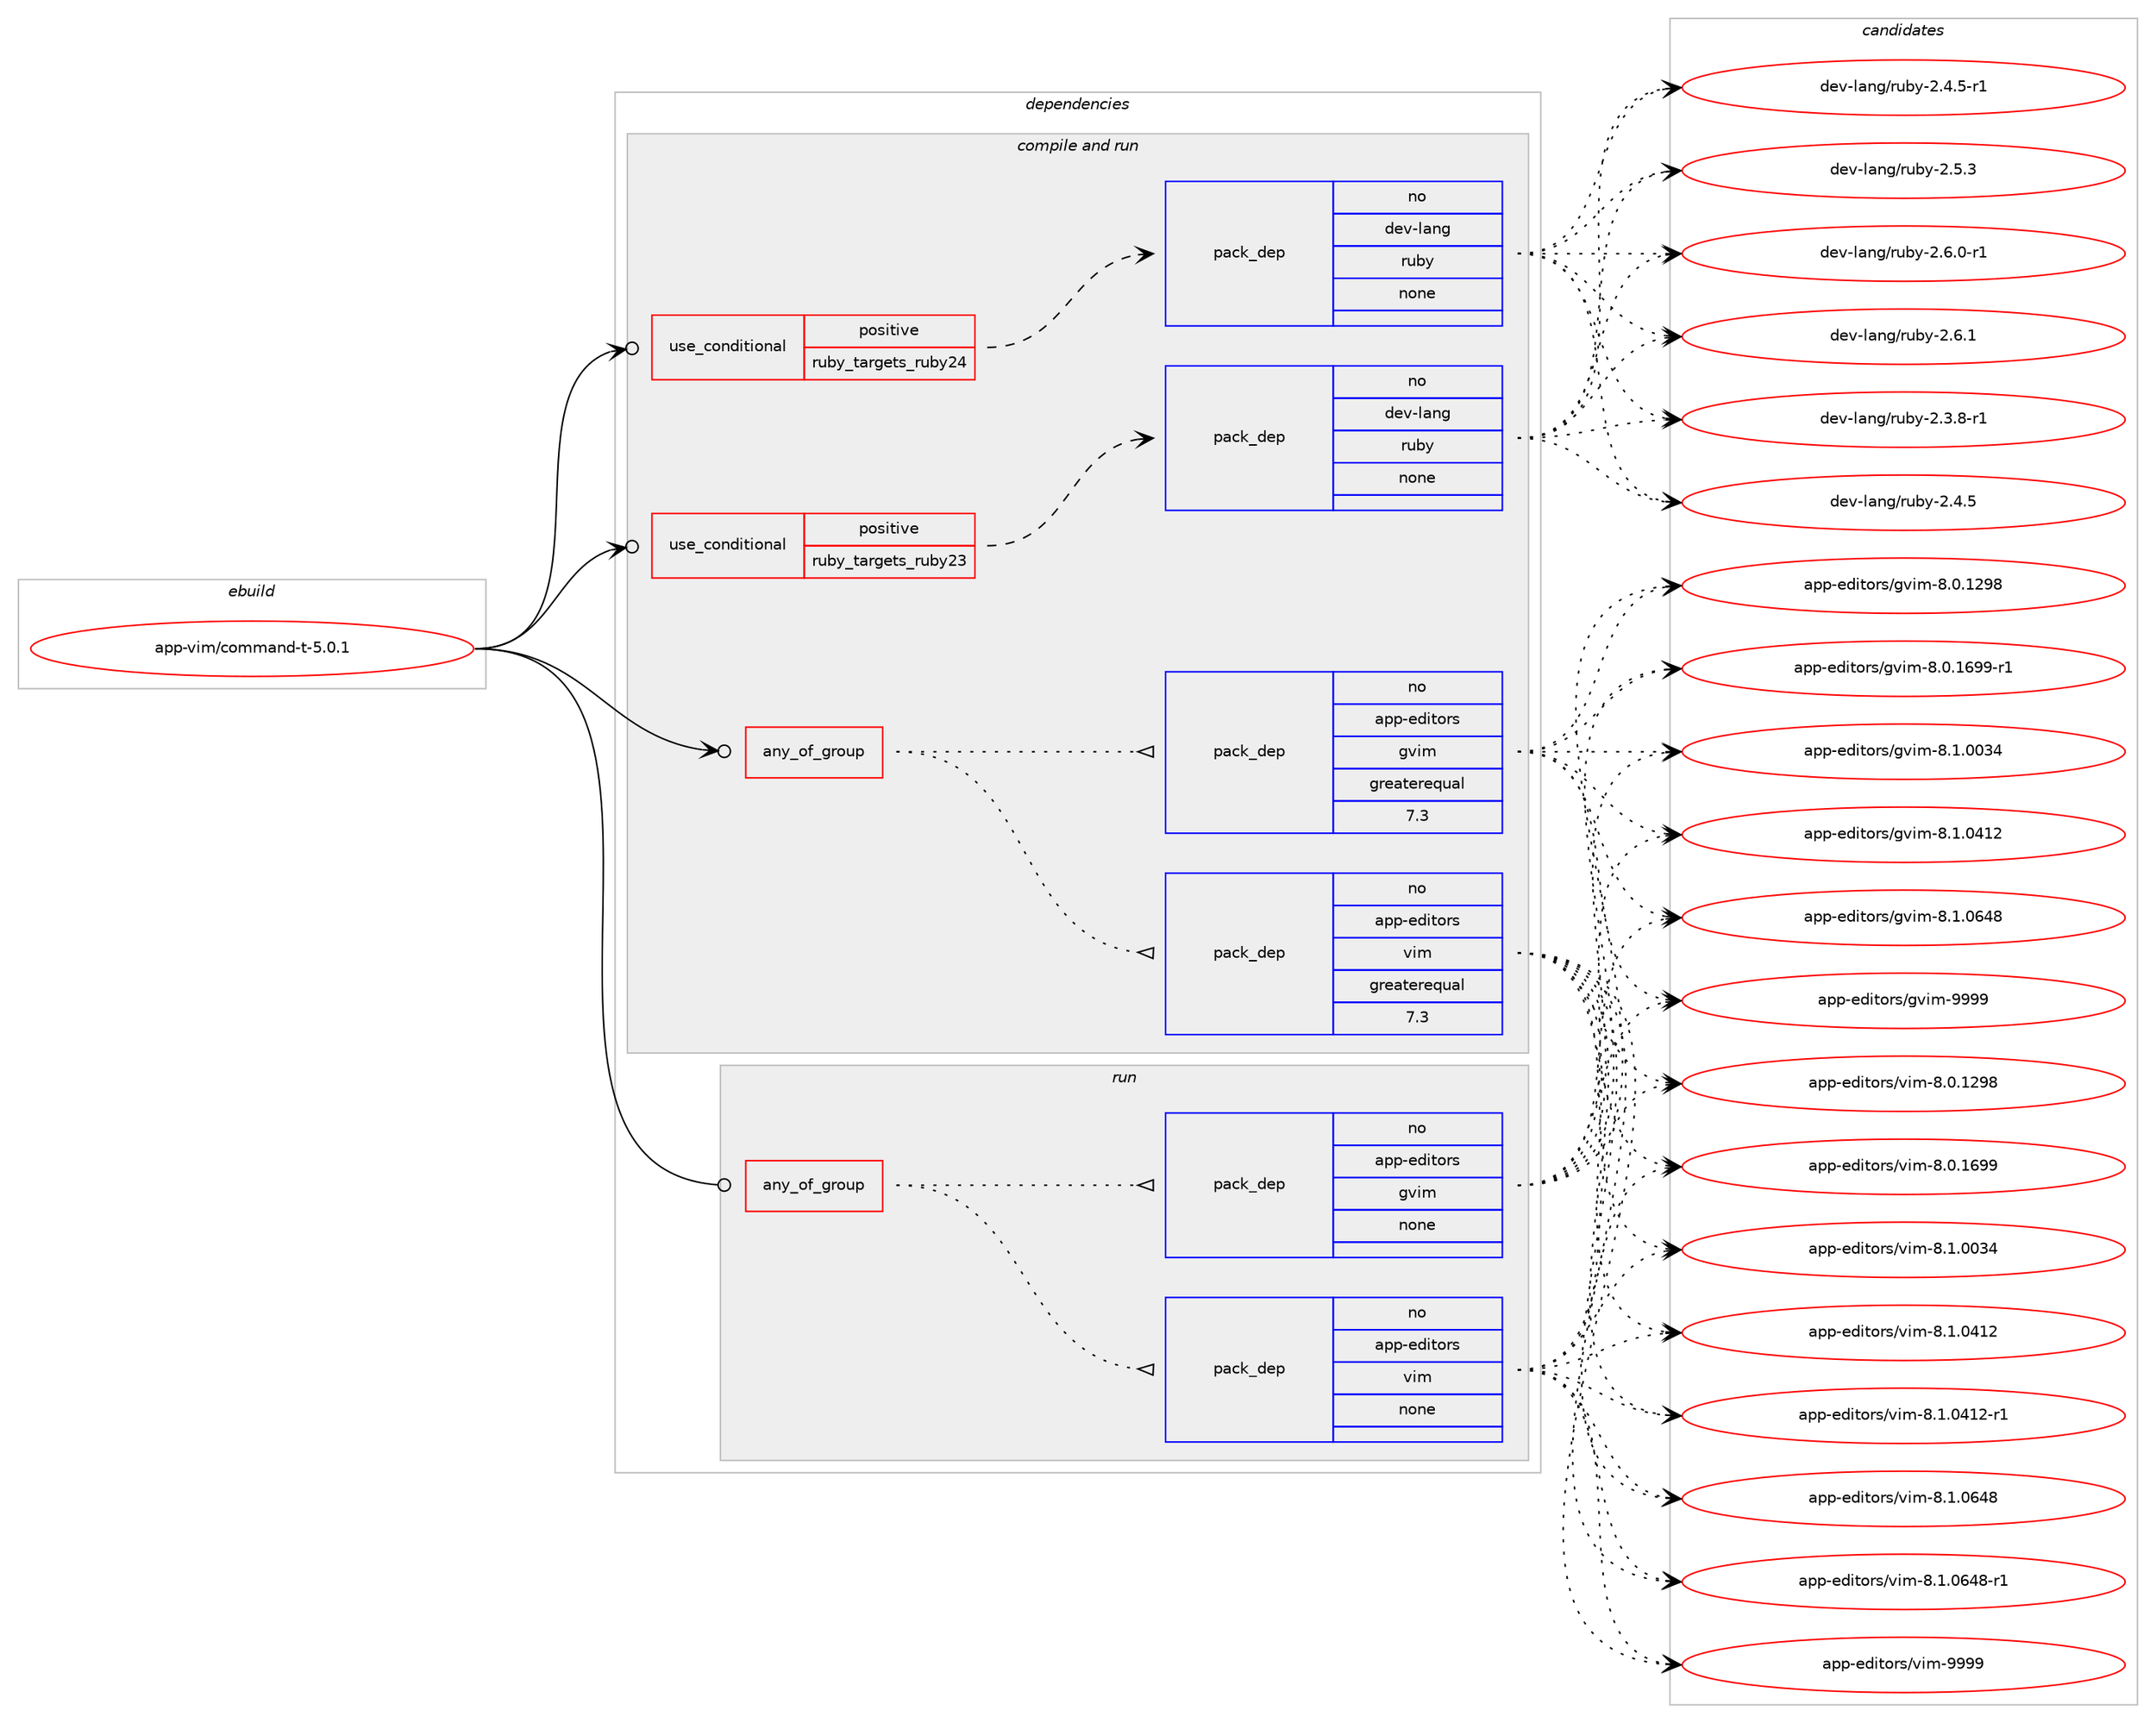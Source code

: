 digraph prolog {

# *************
# Graph options
# *************

newrank=true;
concentrate=true;
compound=true;
graph [rankdir=LR,fontname=Helvetica,fontsize=10,ranksep=1.5];#, ranksep=2.5, nodesep=0.2];
edge  [arrowhead=vee];
node  [fontname=Helvetica,fontsize=10];

# **********
# The ebuild
# **********

subgraph cluster_leftcol {
color=gray;
rank=same;
label=<<i>ebuild</i>>;
id [label="app-vim/command-t-5.0.1", color=red, width=4, href="../app-vim/command-t-5.0.1.svg"];
}

# ****************
# The dependencies
# ****************

subgraph cluster_midcol {
color=gray;
label=<<i>dependencies</i>>;
subgraph cluster_compile {
fillcolor="#eeeeee";
style=filled;
label=<<i>compile</i>>;
}
subgraph cluster_compileandrun {
fillcolor="#eeeeee";
style=filled;
label=<<i>compile and run</i>>;
subgraph any20069 {
dependency1313985 [label=<<TABLE BORDER="0" CELLBORDER="1" CELLSPACING="0" CELLPADDING="4"><TR><TD CELLPADDING="10">any_of_group</TD></TR></TABLE>>, shape=none, color=red];subgraph pack937000 {
dependency1313986 [label=<<TABLE BORDER="0" CELLBORDER="1" CELLSPACING="0" CELLPADDING="4" WIDTH="220"><TR><TD ROWSPAN="6" CELLPADDING="30">pack_dep</TD></TR><TR><TD WIDTH="110">no</TD></TR><TR><TD>app-editors</TD></TR><TR><TD>vim</TD></TR><TR><TD>greaterequal</TD></TR><TR><TD>7.3</TD></TR></TABLE>>, shape=none, color=blue];
}
dependency1313985:e -> dependency1313986:w [weight=20,style="dotted",arrowhead="oinv"];
subgraph pack937001 {
dependency1313987 [label=<<TABLE BORDER="0" CELLBORDER="1" CELLSPACING="0" CELLPADDING="4" WIDTH="220"><TR><TD ROWSPAN="6" CELLPADDING="30">pack_dep</TD></TR><TR><TD WIDTH="110">no</TD></TR><TR><TD>app-editors</TD></TR><TR><TD>gvim</TD></TR><TR><TD>greaterequal</TD></TR><TR><TD>7.3</TD></TR></TABLE>>, shape=none, color=blue];
}
dependency1313985:e -> dependency1313987:w [weight=20,style="dotted",arrowhead="oinv"];
}
id:e -> dependency1313985:w [weight=20,style="solid",arrowhead="odotvee"];
subgraph cond356366 {
dependency1313988 [label=<<TABLE BORDER="0" CELLBORDER="1" CELLSPACING="0" CELLPADDING="4"><TR><TD ROWSPAN="3" CELLPADDING="10">use_conditional</TD></TR><TR><TD>positive</TD></TR><TR><TD>ruby_targets_ruby23</TD></TR></TABLE>>, shape=none, color=red];
subgraph pack937002 {
dependency1313989 [label=<<TABLE BORDER="0" CELLBORDER="1" CELLSPACING="0" CELLPADDING="4" WIDTH="220"><TR><TD ROWSPAN="6" CELLPADDING="30">pack_dep</TD></TR><TR><TD WIDTH="110">no</TD></TR><TR><TD>dev-lang</TD></TR><TR><TD>ruby</TD></TR><TR><TD>none</TD></TR><TR><TD></TD></TR></TABLE>>, shape=none, color=blue];
}
dependency1313988:e -> dependency1313989:w [weight=20,style="dashed",arrowhead="vee"];
}
id:e -> dependency1313988:w [weight=20,style="solid",arrowhead="odotvee"];
subgraph cond356367 {
dependency1313990 [label=<<TABLE BORDER="0" CELLBORDER="1" CELLSPACING="0" CELLPADDING="4"><TR><TD ROWSPAN="3" CELLPADDING="10">use_conditional</TD></TR><TR><TD>positive</TD></TR><TR><TD>ruby_targets_ruby24</TD></TR></TABLE>>, shape=none, color=red];
subgraph pack937003 {
dependency1313991 [label=<<TABLE BORDER="0" CELLBORDER="1" CELLSPACING="0" CELLPADDING="4" WIDTH="220"><TR><TD ROWSPAN="6" CELLPADDING="30">pack_dep</TD></TR><TR><TD WIDTH="110">no</TD></TR><TR><TD>dev-lang</TD></TR><TR><TD>ruby</TD></TR><TR><TD>none</TD></TR><TR><TD></TD></TR></TABLE>>, shape=none, color=blue];
}
dependency1313990:e -> dependency1313991:w [weight=20,style="dashed",arrowhead="vee"];
}
id:e -> dependency1313990:w [weight=20,style="solid",arrowhead="odotvee"];
}
subgraph cluster_run {
fillcolor="#eeeeee";
style=filled;
label=<<i>run</i>>;
subgraph any20070 {
dependency1313992 [label=<<TABLE BORDER="0" CELLBORDER="1" CELLSPACING="0" CELLPADDING="4"><TR><TD CELLPADDING="10">any_of_group</TD></TR></TABLE>>, shape=none, color=red];subgraph pack937004 {
dependency1313993 [label=<<TABLE BORDER="0" CELLBORDER="1" CELLSPACING="0" CELLPADDING="4" WIDTH="220"><TR><TD ROWSPAN="6" CELLPADDING="30">pack_dep</TD></TR><TR><TD WIDTH="110">no</TD></TR><TR><TD>app-editors</TD></TR><TR><TD>vim</TD></TR><TR><TD>none</TD></TR><TR><TD></TD></TR></TABLE>>, shape=none, color=blue];
}
dependency1313992:e -> dependency1313993:w [weight=20,style="dotted",arrowhead="oinv"];
subgraph pack937005 {
dependency1313994 [label=<<TABLE BORDER="0" CELLBORDER="1" CELLSPACING="0" CELLPADDING="4" WIDTH="220"><TR><TD ROWSPAN="6" CELLPADDING="30">pack_dep</TD></TR><TR><TD WIDTH="110">no</TD></TR><TR><TD>app-editors</TD></TR><TR><TD>gvim</TD></TR><TR><TD>none</TD></TR><TR><TD></TD></TR></TABLE>>, shape=none, color=blue];
}
dependency1313992:e -> dependency1313994:w [weight=20,style="dotted",arrowhead="oinv"];
}
id:e -> dependency1313992:w [weight=20,style="solid",arrowhead="odot"];
}
}

# **************
# The candidates
# **************

subgraph cluster_choices {
rank=same;
color=gray;
label=<<i>candidates</i>>;

subgraph choice937000 {
color=black;
nodesep=1;
choice971121124510110010511611111411547118105109455646484649505756 [label="app-editors/vim-8.0.1298", color=red, width=4,href="../app-editors/vim-8.0.1298.svg"];
choice971121124510110010511611111411547118105109455646484649545757 [label="app-editors/vim-8.0.1699", color=red, width=4,href="../app-editors/vim-8.0.1699.svg"];
choice971121124510110010511611111411547118105109455646494648485152 [label="app-editors/vim-8.1.0034", color=red, width=4,href="../app-editors/vim-8.1.0034.svg"];
choice971121124510110010511611111411547118105109455646494648524950 [label="app-editors/vim-8.1.0412", color=red, width=4,href="../app-editors/vim-8.1.0412.svg"];
choice9711211245101100105116111114115471181051094556464946485249504511449 [label="app-editors/vim-8.1.0412-r1", color=red, width=4,href="../app-editors/vim-8.1.0412-r1.svg"];
choice971121124510110010511611111411547118105109455646494648545256 [label="app-editors/vim-8.1.0648", color=red, width=4,href="../app-editors/vim-8.1.0648.svg"];
choice9711211245101100105116111114115471181051094556464946485452564511449 [label="app-editors/vim-8.1.0648-r1", color=red, width=4,href="../app-editors/vim-8.1.0648-r1.svg"];
choice9711211245101100105116111114115471181051094557575757 [label="app-editors/vim-9999", color=red, width=4,href="../app-editors/vim-9999.svg"];
dependency1313986:e -> choice971121124510110010511611111411547118105109455646484649505756:w [style=dotted,weight="100"];
dependency1313986:e -> choice971121124510110010511611111411547118105109455646484649545757:w [style=dotted,weight="100"];
dependency1313986:e -> choice971121124510110010511611111411547118105109455646494648485152:w [style=dotted,weight="100"];
dependency1313986:e -> choice971121124510110010511611111411547118105109455646494648524950:w [style=dotted,weight="100"];
dependency1313986:e -> choice9711211245101100105116111114115471181051094556464946485249504511449:w [style=dotted,weight="100"];
dependency1313986:e -> choice971121124510110010511611111411547118105109455646494648545256:w [style=dotted,weight="100"];
dependency1313986:e -> choice9711211245101100105116111114115471181051094556464946485452564511449:w [style=dotted,weight="100"];
dependency1313986:e -> choice9711211245101100105116111114115471181051094557575757:w [style=dotted,weight="100"];
}
subgraph choice937001 {
color=black;
nodesep=1;
choice971121124510110010511611111411547103118105109455646484649505756 [label="app-editors/gvim-8.0.1298", color=red, width=4,href="../app-editors/gvim-8.0.1298.svg"];
choice9711211245101100105116111114115471031181051094556464846495457574511449 [label="app-editors/gvim-8.0.1699-r1", color=red, width=4,href="../app-editors/gvim-8.0.1699-r1.svg"];
choice971121124510110010511611111411547103118105109455646494648485152 [label="app-editors/gvim-8.1.0034", color=red, width=4,href="../app-editors/gvim-8.1.0034.svg"];
choice971121124510110010511611111411547103118105109455646494648524950 [label="app-editors/gvim-8.1.0412", color=red, width=4,href="../app-editors/gvim-8.1.0412.svg"];
choice971121124510110010511611111411547103118105109455646494648545256 [label="app-editors/gvim-8.1.0648", color=red, width=4,href="../app-editors/gvim-8.1.0648.svg"];
choice9711211245101100105116111114115471031181051094557575757 [label="app-editors/gvim-9999", color=red, width=4,href="../app-editors/gvim-9999.svg"];
dependency1313987:e -> choice971121124510110010511611111411547103118105109455646484649505756:w [style=dotted,weight="100"];
dependency1313987:e -> choice9711211245101100105116111114115471031181051094556464846495457574511449:w [style=dotted,weight="100"];
dependency1313987:e -> choice971121124510110010511611111411547103118105109455646494648485152:w [style=dotted,weight="100"];
dependency1313987:e -> choice971121124510110010511611111411547103118105109455646494648524950:w [style=dotted,weight="100"];
dependency1313987:e -> choice971121124510110010511611111411547103118105109455646494648545256:w [style=dotted,weight="100"];
dependency1313987:e -> choice9711211245101100105116111114115471031181051094557575757:w [style=dotted,weight="100"];
}
subgraph choice937002 {
color=black;
nodesep=1;
choice100101118451089711010347114117981214550465146564511449 [label="dev-lang/ruby-2.3.8-r1", color=red, width=4,href="../dev-lang/ruby-2.3.8-r1.svg"];
choice10010111845108971101034711411798121455046524653 [label="dev-lang/ruby-2.4.5", color=red, width=4,href="../dev-lang/ruby-2.4.5.svg"];
choice100101118451089711010347114117981214550465246534511449 [label="dev-lang/ruby-2.4.5-r1", color=red, width=4,href="../dev-lang/ruby-2.4.5-r1.svg"];
choice10010111845108971101034711411798121455046534651 [label="dev-lang/ruby-2.5.3", color=red, width=4,href="../dev-lang/ruby-2.5.3.svg"];
choice100101118451089711010347114117981214550465446484511449 [label="dev-lang/ruby-2.6.0-r1", color=red, width=4,href="../dev-lang/ruby-2.6.0-r1.svg"];
choice10010111845108971101034711411798121455046544649 [label="dev-lang/ruby-2.6.1", color=red, width=4,href="../dev-lang/ruby-2.6.1.svg"];
dependency1313989:e -> choice100101118451089711010347114117981214550465146564511449:w [style=dotted,weight="100"];
dependency1313989:e -> choice10010111845108971101034711411798121455046524653:w [style=dotted,weight="100"];
dependency1313989:e -> choice100101118451089711010347114117981214550465246534511449:w [style=dotted,weight="100"];
dependency1313989:e -> choice10010111845108971101034711411798121455046534651:w [style=dotted,weight="100"];
dependency1313989:e -> choice100101118451089711010347114117981214550465446484511449:w [style=dotted,weight="100"];
dependency1313989:e -> choice10010111845108971101034711411798121455046544649:w [style=dotted,weight="100"];
}
subgraph choice937003 {
color=black;
nodesep=1;
choice100101118451089711010347114117981214550465146564511449 [label="dev-lang/ruby-2.3.8-r1", color=red, width=4,href="../dev-lang/ruby-2.3.8-r1.svg"];
choice10010111845108971101034711411798121455046524653 [label="dev-lang/ruby-2.4.5", color=red, width=4,href="../dev-lang/ruby-2.4.5.svg"];
choice100101118451089711010347114117981214550465246534511449 [label="dev-lang/ruby-2.4.5-r1", color=red, width=4,href="../dev-lang/ruby-2.4.5-r1.svg"];
choice10010111845108971101034711411798121455046534651 [label="dev-lang/ruby-2.5.3", color=red, width=4,href="../dev-lang/ruby-2.5.3.svg"];
choice100101118451089711010347114117981214550465446484511449 [label="dev-lang/ruby-2.6.0-r1", color=red, width=4,href="../dev-lang/ruby-2.6.0-r1.svg"];
choice10010111845108971101034711411798121455046544649 [label="dev-lang/ruby-2.6.1", color=red, width=4,href="../dev-lang/ruby-2.6.1.svg"];
dependency1313991:e -> choice100101118451089711010347114117981214550465146564511449:w [style=dotted,weight="100"];
dependency1313991:e -> choice10010111845108971101034711411798121455046524653:w [style=dotted,weight="100"];
dependency1313991:e -> choice100101118451089711010347114117981214550465246534511449:w [style=dotted,weight="100"];
dependency1313991:e -> choice10010111845108971101034711411798121455046534651:w [style=dotted,weight="100"];
dependency1313991:e -> choice100101118451089711010347114117981214550465446484511449:w [style=dotted,weight="100"];
dependency1313991:e -> choice10010111845108971101034711411798121455046544649:w [style=dotted,weight="100"];
}
subgraph choice937004 {
color=black;
nodesep=1;
choice971121124510110010511611111411547118105109455646484649505756 [label="app-editors/vim-8.0.1298", color=red, width=4,href="../app-editors/vim-8.0.1298.svg"];
choice971121124510110010511611111411547118105109455646484649545757 [label="app-editors/vim-8.0.1699", color=red, width=4,href="../app-editors/vim-8.0.1699.svg"];
choice971121124510110010511611111411547118105109455646494648485152 [label="app-editors/vim-8.1.0034", color=red, width=4,href="../app-editors/vim-8.1.0034.svg"];
choice971121124510110010511611111411547118105109455646494648524950 [label="app-editors/vim-8.1.0412", color=red, width=4,href="../app-editors/vim-8.1.0412.svg"];
choice9711211245101100105116111114115471181051094556464946485249504511449 [label="app-editors/vim-8.1.0412-r1", color=red, width=4,href="../app-editors/vim-8.1.0412-r1.svg"];
choice971121124510110010511611111411547118105109455646494648545256 [label="app-editors/vim-8.1.0648", color=red, width=4,href="../app-editors/vim-8.1.0648.svg"];
choice9711211245101100105116111114115471181051094556464946485452564511449 [label="app-editors/vim-8.1.0648-r1", color=red, width=4,href="../app-editors/vim-8.1.0648-r1.svg"];
choice9711211245101100105116111114115471181051094557575757 [label="app-editors/vim-9999", color=red, width=4,href="../app-editors/vim-9999.svg"];
dependency1313993:e -> choice971121124510110010511611111411547118105109455646484649505756:w [style=dotted,weight="100"];
dependency1313993:e -> choice971121124510110010511611111411547118105109455646484649545757:w [style=dotted,weight="100"];
dependency1313993:e -> choice971121124510110010511611111411547118105109455646494648485152:w [style=dotted,weight="100"];
dependency1313993:e -> choice971121124510110010511611111411547118105109455646494648524950:w [style=dotted,weight="100"];
dependency1313993:e -> choice9711211245101100105116111114115471181051094556464946485249504511449:w [style=dotted,weight="100"];
dependency1313993:e -> choice971121124510110010511611111411547118105109455646494648545256:w [style=dotted,weight="100"];
dependency1313993:e -> choice9711211245101100105116111114115471181051094556464946485452564511449:w [style=dotted,weight="100"];
dependency1313993:e -> choice9711211245101100105116111114115471181051094557575757:w [style=dotted,weight="100"];
}
subgraph choice937005 {
color=black;
nodesep=1;
choice971121124510110010511611111411547103118105109455646484649505756 [label="app-editors/gvim-8.0.1298", color=red, width=4,href="../app-editors/gvim-8.0.1298.svg"];
choice9711211245101100105116111114115471031181051094556464846495457574511449 [label="app-editors/gvim-8.0.1699-r1", color=red, width=4,href="../app-editors/gvim-8.0.1699-r1.svg"];
choice971121124510110010511611111411547103118105109455646494648485152 [label="app-editors/gvim-8.1.0034", color=red, width=4,href="../app-editors/gvim-8.1.0034.svg"];
choice971121124510110010511611111411547103118105109455646494648524950 [label="app-editors/gvim-8.1.0412", color=red, width=4,href="../app-editors/gvim-8.1.0412.svg"];
choice971121124510110010511611111411547103118105109455646494648545256 [label="app-editors/gvim-8.1.0648", color=red, width=4,href="../app-editors/gvim-8.1.0648.svg"];
choice9711211245101100105116111114115471031181051094557575757 [label="app-editors/gvim-9999", color=red, width=4,href="../app-editors/gvim-9999.svg"];
dependency1313994:e -> choice971121124510110010511611111411547103118105109455646484649505756:w [style=dotted,weight="100"];
dependency1313994:e -> choice9711211245101100105116111114115471031181051094556464846495457574511449:w [style=dotted,weight="100"];
dependency1313994:e -> choice971121124510110010511611111411547103118105109455646494648485152:w [style=dotted,weight="100"];
dependency1313994:e -> choice971121124510110010511611111411547103118105109455646494648524950:w [style=dotted,weight="100"];
dependency1313994:e -> choice971121124510110010511611111411547103118105109455646494648545256:w [style=dotted,weight="100"];
dependency1313994:e -> choice9711211245101100105116111114115471031181051094557575757:w [style=dotted,weight="100"];
}
}

}

